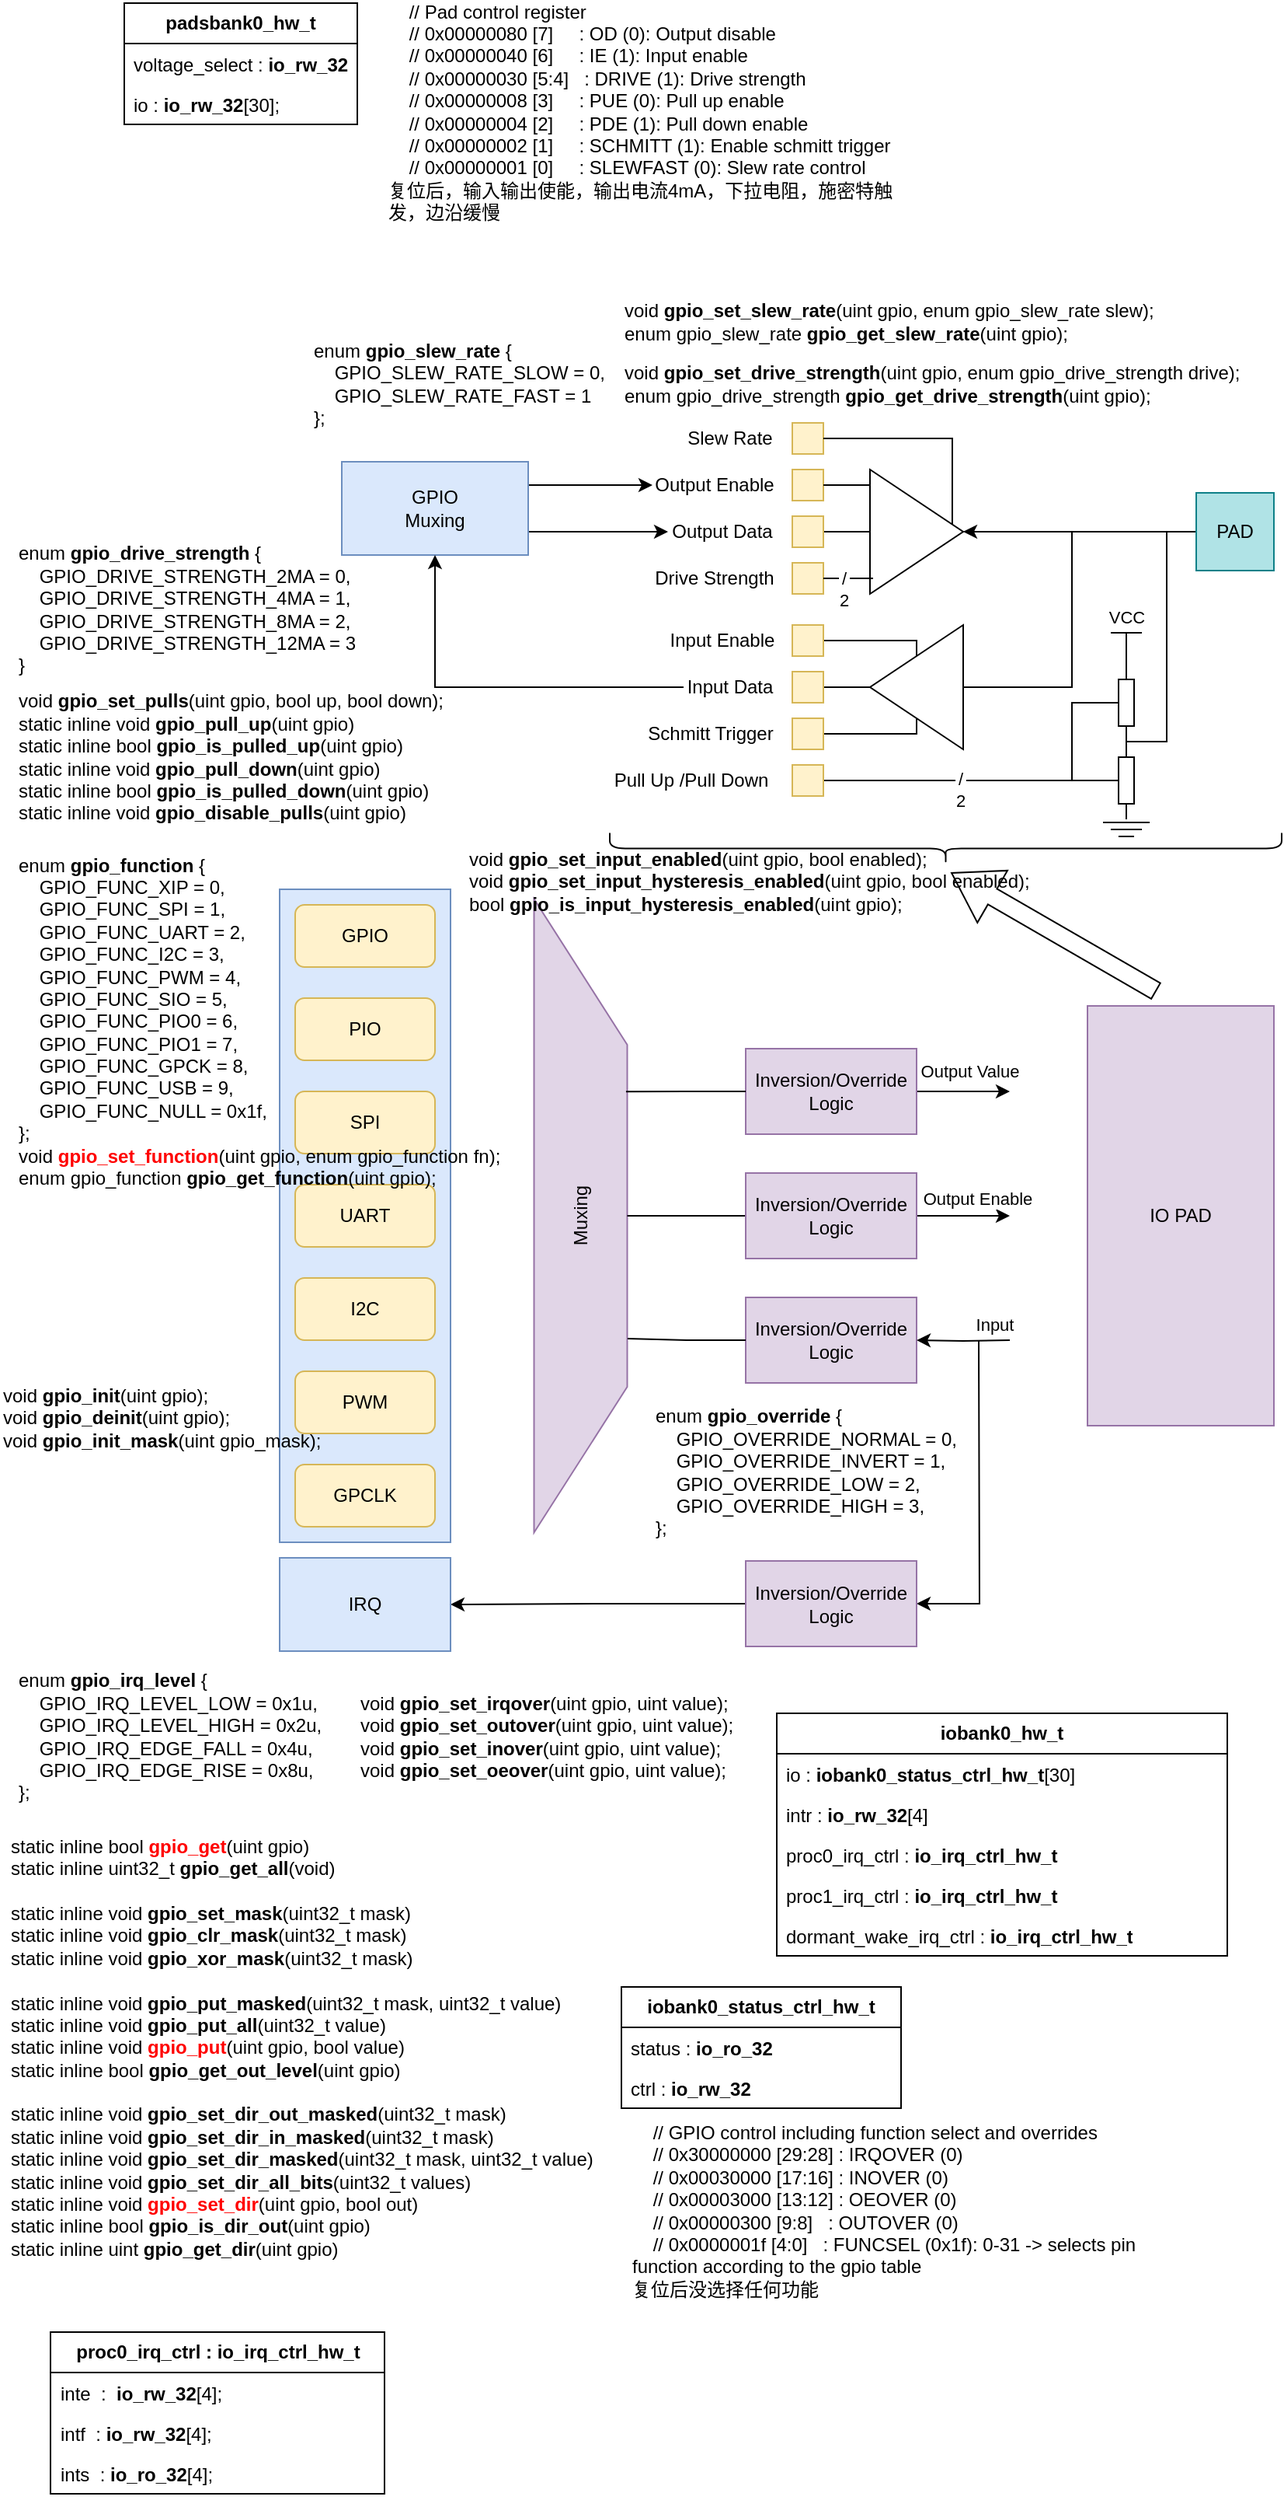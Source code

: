 <mxfile version="22.1.11" type="github">
  <diagram name="Page-1" id="UImN8F6RggUFPWrpkJpI">
    <mxGraphModel dx="1306" dy="1865" grid="1" gridSize="10" guides="1" tooltips="1" connect="1" arrows="1" fold="1" page="1" pageScale="1" pageWidth="850" pageHeight="1100" math="0" shadow="0">
      <root>
        <mxCell id="0" />
        <mxCell id="1" parent="0" />
        <mxCell id="ukT0D_zXUrws_9689R1D-16" value="" style="rounded=0;whiteSpace=wrap;html=1;shadow=0;fillColor=#dae8fc;strokeColor=#6c8ebf;" vertex="1" parent="1">
          <mxGeometry x="180" y="30" width="110" height="420" as="geometry" />
        </mxCell>
        <mxCell id="ukT0D_zXUrws_9689R1D-1" value="GPIO" style="rounded=1;whiteSpace=wrap;html=1;fillColor=#fff2cc;strokeColor=#d6b656;" vertex="1" parent="1">
          <mxGeometry x="190" y="40" width="90" height="40" as="geometry" />
        </mxCell>
        <mxCell id="ukT0D_zXUrws_9689R1D-2" value="PIO" style="rounded=1;whiteSpace=wrap;html=1;fillColor=#fff2cc;strokeColor=#d6b656;" vertex="1" parent="1">
          <mxGeometry x="190" y="100" width="90" height="40" as="geometry" />
        </mxCell>
        <mxCell id="ukT0D_zXUrws_9689R1D-3" value="GPCLK" style="rounded=1;whiteSpace=wrap;html=1;fillColor=#fff2cc;strokeColor=#d6b656;" vertex="1" parent="1">
          <mxGeometry x="190" y="400" width="90" height="40" as="geometry" />
        </mxCell>
        <mxCell id="ukT0D_zXUrws_9689R1D-4" value="PWM" style="rounded=1;whiteSpace=wrap;html=1;fillColor=#fff2cc;strokeColor=#d6b656;" vertex="1" parent="1">
          <mxGeometry x="190" y="340" width="90" height="40" as="geometry" />
        </mxCell>
        <mxCell id="ukT0D_zXUrws_9689R1D-5" value="SPI" style="rounded=1;whiteSpace=wrap;html=1;fillColor=#fff2cc;strokeColor=#d6b656;" vertex="1" parent="1">
          <mxGeometry x="190" y="160" width="90" height="40" as="geometry" />
        </mxCell>
        <mxCell id="ukT0D_zXUrws_9689R1D-6" value="UART" style="rounded=1;whiteSpace=wrap;html=1;fillColor=#fff2cc;strokeColor=#d6b656;" vertex="1" parent="1">
          <mxGeometry x="190" y="220" width="90" height="40" as="geometry" />
        </mxCell>
        <mxCell id="ukT0D_zXUrws_9689R1D-7" value="I2C" style="rounded=1;whiteSpace=wrap;html=1;fillColor=#fff2cc;strokeColor=#d6b656;" vertex="1" parent="1">
          <mxGeometry x="190" y="280" width="90" height="40" as="geometry" />
        </mxCell>
        <mxCell id="ukT0D_zXUrws_9689R1D-8" value="Muxing" style="verticalLabelPosition=middle;verticalAlign=middle;html=1;shape=trapezoid;perimeter=trapezoidPerimeter;whiteSpace=wrap;size=0.23;arcSize=10;flipV=1;labelPosition=center;align=center;rotation=270;flipH=0;fillColor=#e1d5e7;strokeColor=#9673a6;" vertex="1" parent="1">
          <mxGeometry x="170" y="210" width="407.5" height="60" as="geometry" />
        </mxCell>
        <mxCell id="ukT0D_zXUrws_9689R1D-21" style="edgeStyle=orthogonalEdgeStyle;rounded=0;orthogonalLoop=1;jettySize=auto;html=1;exitX=1;exitY=0.5;exitDx=0;exitDy=0;" edge="1" parent="1" source="ukT0D_zXUrws_9689R1D-10">
          <mxGeometry relative="1" as="geometry">
            <mxPoint x="650" y="240" as="targetPoint" />
          </mxGeometry>
        </mxCell>
        <mxCell id="ukT0D_zXUrws_9689R1D-23" value="Output Enable" style="edgeLabel;html=1;align=center;verticalAlign=middle;resizable=0;points=[];" vertex="1" connectable="0" parent="ukT0D_zXUrws_9689R1D-21">
          <mxGeometry x="0.308" y="3" relative="1" as="geometry">
            <mxPoint y="-9" as="offset" />
          </mxGeometry>
        </mxCell>
        <mxCell id="ukT0D_zXUrws_9689R1D-26" style="edgeStyle=orthogonalEdgeStyle;rounded=0;orthogonalLoop=1;jettySize=auto;html=1;exitX=0;exitY=0.5;exitDx=0;exitDy=0;endArrow=none;endFill=0;" edge="1" parent="1" source="ukT0D_zXUrws_9689R1D-10" target="ukT0D_zXUrws_9689R1D-8">
          <mxGeometry relative="1" as="geometry" />
        </mxCell>
        <mxCell id="ukT0D_zXUrws_9689R1D-10" value="Inversion/Override&lt;br&gt;Logic" style="rounded=0;whiteSpace=wrap;html=1;fillColor=#e1d5e7;strokeColor=#9673a6;" vertex="1" parent="1">
          <mxGeometry x="480" y="212.5" width="110" height="55" as="geometry" />
        </mxCell>
        <mxCell id="ukT0D_zXUrws_9689R1D-11" value="IO PAD" style="rounded=0;whiteSpace=wrap;html=1;fillColor=#e1d5e7;strokeColor=#9673a6;" vertex="1" parent="1">
          <mxGeometry x="700" y="105" width="120" height="270" as="geometry" />
        </mxCell>
        <mxCell id="ukT0D_zXUrws_9689R1D-13" value="Inversion/Override&lt;br&gt;Logic" style="rounded=0;whiteSpace=wrap;html=1;fillColor=#e1d5e7;strokeColor=#9673a6;" vertex="1" parent="1">
          <mxGeometry x="480" y="292.5" width="110" height="55" as="geometry" />
        </mxCell>
        <mxCell id="ukT0D_zXUrws_9689R1D-28" style="edgeStyle=orthogonalEdgeStyle;rounded=0;orthogonalLoop=1;jettySize=auto;html=1;exitX=1;exitY=0.5;exitDx=0;exitDy=0;endArrow=none;endFill=0;startArrow=classic;startFill=1;" edge="1" parent="1" source="ukT0D_zXUrws_9689R1D-14">
          <mxGeometry relative="1" as="geometry">
            <mxPoint x="630" y="320" as="targetPoint" />
          </mxGeometry>
        </mxCell>
        <mxCell id="ukT0D_zXUrws_9689R1D-30" style="edgeStyle=orthogonalEdgeStyle;rounded=0;orthogonalLoop=1;jettySize=auto;html=1;exitX=0;exitY=0.5;exitDx=0;exitDy=0;entryX=1;entryY=0.5;entryDx=0;entryDy=0;" edge="1" parent="1" source="ukT0D_zXUrws_9689R1D-14" target="ukT0D_zXUrws_9689R1D-15">
          <mxGeometry relative="1" as="geometry" />
        </mxCell>
        <mxCell id="ukT0D_zXUrws_9689R1D-14" value="Inversion/Override&lt;br&gt;Logic" style="rounded=0;whiteSpace=wrap;html=1;fillColor=#e1d5e7;strokeColor=#9673a6;" vertex="1" parent="1">
          <mxGeometry x="480" y="462" width="110" height="55" as="geometry" />
        </mxCell>
        <mxCell id="ukT0D_zXUrws_9689R1D-15" value="IRQ" style="rounded=0;whiteSpace=wrap;html=1;fillColor=#dae8fc;strokeColor=#6c8ebf;" vertex="1" parent="1">
          <mxGeometry x="180" y="460" width="110" height="60" as="geometry" />
        </mxCell>
        <mxCell id="ukT0D_zXUrws_9689R1D-20" style="edgeStyle=orthogonalEdgeStyle;rounded=0;orthogonalLoop=1;jettySize=auto;html=1;exitX=1;exitY=0.5;exitDx=0;exitDy=0;" edge="1" parent="1" source="ukT0D_zXUrws_9689R1D-19">
          <mxGeometry relative="1" as="geometry">
            <mxPoint x="650" y="160" as="targetPoint" />
          </mxGeometry>
        </mxCell>
        <mxCell id="ukT0D_zXUrws_9689R1D-24" value="Output Value" style="edgeLabel;html=1;align=center;verticalAlign=middle;resizable=0;points=[];" vertex="1" connectable="0" parent="ukT0D_zXUrws_9689R1D-20">
          <mxGeometry x="0.142" y="3" relative="1" as="geometry">
            <mxPoint y="-11" as="offset" />
          </mxGeometry>
        </mxCell>
        <mxCell id="ukT0D_zXUrws_9689R1D-19" value="Inversion/Override&lt;br&gt;Logic" style="rounded=0;whiteSpace=wrap;html=1;fillColor=#e1d5e7;strokeColor=#9673a6;" vertex="1" parent="1">
          <mxGeometry x="480" y="132.5" width="110" height="55" as="geometry" />
        </mxCell>
        <mxCell id="ukT0D_zXUrws_9689R1D-22" style="edgeStyle=orthogonalEdgeStyle;rounded=0;orthogonalLoop=1;jettySize=auto;html=1;entryX=1;entryY=0.5;entryDx=0;entryDy=0;" edge="1" parent="1" target="ukT0D_zXUrws_9689R1D-13">
          <mxGeometry relative="1" as="geometry">
            <mxPoint x="660" y="250" as="targetPoint" />
            <mxPoint x="650" y="320" as="sourcePoint" />
          </mxGeometry>
        </mxCell>
        <mxCell id="ukT0D_zXUrws_9689R1D-29" value="Input" style="edgeLabel;html=1;align=center;verticalAlign=middle;resizable=0;points=[];" vertex="1" connectable="0" parent="ukT0D_zXUrws_9689R1D-22">
          <mxGeometry x="-0.669" y="1" relative="1" as="geometry">
            <mxPoint y="-11" as="offset" />
          </mxGeometry>
        </mxCell>
        <mxCell id="ukT0D_zXUrws_9689R1D-25" style="edgeStyle=orthogonalEdgeStyle;rounded=0;orthogonalLoop=1;jettySize=auto;html=1;entryX=0.696;entryY=0.013;entryDx=0;entryDy=0;entryPerimeter=0;endArrow=none;endFill=0;" edge="1" parent="1" source="ukT0D_zXUrws_9689R1D-19" target="ukT0D_zXUrws_9689R1D-8">
          <mxGeometry relative="1" as="geometry" />
        </mxCell>
        <mxCell id="ukT0D_zXUrws_9689R1D-27" style="edgeStyle=orthogonalEdgeStyle;rounded=0;orthogonalLoop=1;jettySize=auto;html=1;exitX=0;exitY=0.5;exitDx=0;exitDy=0;entryX=0.306;entryY=-0.004;entryDx=0;entryDy=0;entryPerimeter=0;endArrow=none;endFill=0;" edge="1" parent="1" source="ukT0D_zXUrws_9689R1D-13" target="ukT0D_zXUrws_9689R1D-8">
          <mxGeometry relative="1" as="geometry" />
        </mxCell>
        <mxCell id="ukT0D_zXUrws_9689R1D-31" value="&lt;div&gt;enum &lt;b&gt;gpio_function&lt;/b&gt; {&lt;/div&gt;&lt;div&gt;&amp;nbsp; &amp;nbsp; GPIO_FUNC_XIP = 0,&lt;/div&gt;&lt;div&gt;&amp;nbsp; &amp;nbsp; GPIO_FUNC_SPI = 1,&lt;/div&gt;&lt;div&gt;&amp;nbsp; &amp;nbsp; GPIO_FUNC_UART = 2,&lt;/div&gt;&lt;div&gt;&amp;nbsp; &amp;nbsp; GPIO_FUNC_I2C = 3,&lt;/div&gt;&lt;div&gt;&amp;nbsp; &amp;nbsp; GPIO_FUNC_PWM = 4,&lt;/div&gt;&lt;div&gt;&amp;nbsp; &amp;nbsp; GPIO_FUNC_SIO = 5,&lt;/div&gt;&lt;div&gt;&amp;nbsp; &amp;nbsp; GPIO_FUNC_PIO0 = 6,&lt;/div&gt;&lt;div&gt;&amp;nbsp; &amp;nbsp; GPIO_FUNC_PIO1 = 7,&lt;/div&gt;&lt;div&gt;&amp;nbsp; &amp;nbsp; GPIO_FUNC_GPCK = 8,&lt;/div&gt;&lt;div&gt;&amp;nbsp; &amp;nbsp; GPIO_FUNC_USB = 9,&lt;/div&gt;&lt;div&gt;&amp;nbsp; &amp;nbsp; GPIO_FUNC_NULL = 0x1f,&lt;/div&gt;&lt;div&gt;};&lt;/div&gt;&lt;div&gt;void &lt;b&gt;&lt;font color=&quot;#ff0000&quot;&gt;gpio_set_function&lt;/font&gt;&lt;/b&gt;(uint gpio, enum gpio_function fn);&lt;br&gt;&lt;/div&gt;&lt;div&gt;enum gpio_function &lt;b&gt;gpio_get_function&lt;/b&gt;(uint gpio);&lt;br&gt;&lt;/div&gt;" style="text;html=1;strokeColor=none;fillColor=none;align=left;verticalAlign=middle;whiteSpace=wrap;rounded=0;" vertex="1" parent="1">
          <mxGeometry x="10" y="5" width="330" height="220" as="geometry" />
        </mxCell>
        <mxCell id="ukT0D_zXUrws_9689R1D-32" value="&lt;div&gt;enum &lt;b&gt;gpio_irq_level&lt;/b&gt; {&lt;/div&gt;&lt;div&gt;&amp;nbsp; &amp;nbsp; GPIO_IRQ_LEVEL_LOW = 0x1u,&lt;/div&gt;&lt;div&gt;&amp;nbsp; &amp;nbsp; GPIO_IRQ_LEVEL_HIGH = 0x2u,&lt;/div&gt;&lt;div&gt;&amp;nbsp; &amp;nbsp; GPIO_IRQ_EDGE_FALL = 0x4u,&lt;/div&gt;&lt;div&gt;&amp;nbsp; &amp;nbsp; GPIO_IRQ_EDGE_RISE = 0x8u,&lt;/div&gt;&lt;div&gt;};&lt;/div&gt;" style="text;html=1;strokeColor=none;fillColor=none;align=left;verticalAlign=middle;whiteSpace=wrap;rounded=0;" vertex="1" parent="1">
          <mxGeometry x="10" y="560" width="200" height="30" as="geometry" />
        </mxCell>
        <mxCell id="ukT0D_zXUrws_9689R1D-33" value="&lt;div&gt;enum &lt;b&gt;gpio_override&lt;/b&gt; {&lt;/div&gt;&lt;div&gt;&amp;nbsp; &amp;nbsp; GPIO_OVERRIDE_NORMAL = 0,&lt;/div&gt;&lt;div&gt;&amp;nbsp; &amp;nbsp; GPIO_OVERRIDE_INVERT = 1,&amp;nbsp;&lt;/div&gt;&lt;div&gt;&amp;nbsp; &amp;nbsp; GPIO_OVERRIDE_LOW = 2,&lt;/div&gt;&lt;div&gt;&amp;nbsp; &amp;nbsp; GPIO_OVERRIDE_HIGH = 3,&lt;/div&gt;&lt;div style=&quot;&quot;&gt;};&lt;/div&gt;" style="text;html=1;strokeColor=none;fillColor=none;align=left;verticalAlign=middle;whiteSpace=wrap;rounded=0;" vertex="1" parent="1">
          <mxGeometry x="420" y="370" width="210" height="70" as="geometry" />
        </mxCell>
        <mxCell id="ukT0D_zXUrws_9689R1D-87" style="edgeStyle=orthogonalEdgeStyle;rounded=0;orthogonalLoop=1;jettySize=auto;html=1;exitX=1;exitY=0.25;exitDx=0;exitDy=0;entryX=0;entryY=0.5;entryDx=0;entryDy=0;" edge="1" parent="1" source="ukT0D_zXUrws_9689R1D-34" target="ukT0D_zXUrws_9689R1D-49">
          <mxGeometry relative="1" as="geometry" />
        </mxCell>
        <mxCell id="ukT0D_zXUrws_9689R1D-88" style="edgeStyle=orthogonalEdgeStyle;rounded=0;orthogonalLoop=1;jettySize=auto;html=1;exitX=1;exitY=0.75;exitDx=0;exitDy=0;entryX=0;entryY=0.5;entryDx=0;entryDy=0;" edge="1" parent="1" source="ukT0D_zXUrws_9689R1D-34" target="ukT0D_zXUrws_9689R1D-50">
          <mxGeometry relative="1" as="geometry">
            <mxPoint x="420" y="-200" as="targetPoint" />
          </mxGeometry>
        </mxCell>
        <mxCell id="ukT0D_zXUrws_9689R1D-34" value="GPIO&lt;br&gt;Muxing" style="rounded=0;whiteSpace=wrap;html=1;fillColor=#dae8fc;strokeColor=#6c8ebf;" vertex="1" parent="1">
          <mxGeometry x="220" y="-245" width="120" height="60" as="geometry" />
        </mxCell>
        <mxCell id="ukT0D_zXUrws_9689R1D-35" value="" style="triangle;whiteSpace=wrap;html=1;" vertex="1" parent="1">
          <mxGeometry x="560" y="-240" width="60" height="80" as="geometry" />
        </mxCell>
        <mxCell id="ukT0D_zXUrws_9689R1D-36" value="" style="rounded=0;whiteSpace=wrap;html=1;fillColor=#fff2cc;strokeColor=#d6b656;" vertex="1" parent="1">
          <mxGeometry x="510" y="-270" width="20" height="20" as="geometry" />
        </mxCell>
        <mxCell id="ukT0D_zXUrws_9689R1D-37" value="" style="rounded=0;whiteSpace=wrap;html=1;fillColor=#fff2cc;strokeColor=#d6b656;" vertex="1" parent="1">
          <mxGeometry x="510" y="-240" width="20" height="20" as="geometry" />
        </mxCell>
        <mxCell id="ukT0D_zXUrws_9689R1D-45" style="edgeStyle=orthogonalEdgeStyle;rounded=0;orthogonalLoop=1;jettySize=auto;html=1;exitX=1;exitY=0.5;exitDx=0;exitDy=0;entryX=0;entryY=0.5;entryDx=0;entryDy=0;endArrow=none;endFill=0;" edge="1" parent="1" source="ukT0D_zXUrws_9689R1D-39" target="ukT0D_zXUrws_9689R1D-35">
          <mxGeometry relative="1" as="geometry" />
        </mxCell>
        <mxCell id="ukT0D_zXUrws_9689R1D-39" value="" style="rounded=0;whiteSpace=wrap;html=1;fillColor=#fff2cc;strokeColor=#d6b656;" vertex="1" parent="1">
          <mxGeometry x="510" y="-210" width="20" height="20" as="geometry" />
        </mxCell>
        <mxCell id="ukT0D_zXUrws_9689R1D-40" value="" style="rounded=0;whiteSpace=wrap;html=1;fillColor=#fff2cc;strokeColor=#d6b656;" vertex="1" parent="1">
          <mxGeometry x="510" y="-180" width="20" height="20" as="geometry" />
        </mxCell>
        <mxCell id="ukT0D_zXUrws_9689R1D-42" style="edgeStyle=orthogonalEdgeStyle;rounded=0;orthogonalLoop=1;jettySize=auto;html=1;exitX=1;exitY=0.5;exitDx=0;exitDy=0;entryX=0.883;entryY=0.444;entryDx=0;entryDy=0;entryPerimeter=0;endArrow=none;endFill=0;" edge="1" parent="1" source="ukT0D_zXUrws_9689R1D-36" target="ukT0D_zXUrws_9689R1D-35">
          <mxGeometry relative="1" as="geometry" />
        </mxCell>
        <mxCell id="ukT0D_zXUrws_9689R1D-44" style="edgeStyle=orthogonalEdgeStyle;rounded=0;orthogonalLoop=1;jettySize=auto;html=1;exitX=1;exitY=0.5;exitDx=0;exitDy=0;entryX=0;entryY=0.131;entryDx=0;entryDy=0;entryPerimeter=0;endArrow=none;endFill=0;" edge="1" parent="1" source="ukT0D_zXUrws_9689R1D-37" target="ukT0D_zXUrws_9689R1D-35">
          <mxGeometry relative="1" as="geometry" />
        </mxCell>
        <mxCell id="ukT0D_zXUrws_9689R1D-46" style="edgeStyle=orthogonalEdgeStyle;rounded=0;orthogonalLoop=1;jettySize=auto;html=1;exitX=1;exitY=0.5;exitDx=0;exitDy=0;entryX=0.033;entryY=0.869;entryDx=0;entryDy=0;entryPerimeter=0;endArrow=none;endFill=0;" edge="1" parent="1" source="ukT0D_zXUrws_9689R1D-40" target="ukT0D_zXUrws_9689R1D-35">
          <mxGeometry relative="1" as="geometry" />
        </mxCell>
        <mxCell id="ukT0D_zXUrws_9689R1D-47" value="/&lt;br&gt;2" style="edgeLabel;html=1;align=center;verticalAlign=middle;resizable=0;points=[];" vertex="1" connectable="0" parent="ukT0D_zXUrws_9689R1D-46">
          <mxGeometry x="-0.2" relative="1" as="geometry">
            <mxPoint y="7" as="offset" />
          </mxGeometry>
        </mxCell>
        <mxCell id="ukT0D_zXUrws_9689R1D-48" value="Slew Rate" style="text;html=1;strokeColor=none;fillColor=none;align=center;verticalAlign=middle;whiteSpace=wrap;rounded=0;" vertex="1" parent="1">
          <mxGeometry x="440" y="-270" width="60" height="20" as="geometry" />
        </mxCell>
        <mxCell id="ukT0D_zXUrws_9689R1D-49" value="Output Enable" style="text;html=1;strokeColor=none;fillColor=none;align=center;verticalAlign=middle;whiteSpace=wrap;rounded=0;" vertex="1" parent="1">
          <mxGeometry x="420" y="-240" width="80" height="20" as="geometry" />
        </mxCell>
        <mxCell id="ukT0D_zXUrws_9689R1D-50" value="Output Data" style="text;html=1;strokeColor=none;fillColor=none;align=center;verticalAlign=middle;whiteSpace=wrap;rounded=0;" vertex="1" parent="1">
          <mxGeometry x="430" y="-210" width="70" height="20" as="geometry" />
        </mxCell>
        <mxCell id="ukT0D_zXUrws_9689R1D-51" value="Drive Strength" style="text;html=1;strokeColor=none;fillColor=none;align=center;verticalAlign=middle;whiteSpace=wrap;rounded=0;" vertex="1" parent="1">
          <mxGeometry x="420" y="-180" width="80" height="20" as="geometry" />
        </mxCell>
        <mxCell id="ukT0D_zXUrws_9689R1D-65" style="edgeStyle=orthogonalEdgeStyle;rounded=0;orthogonalLoop=1;jettySize=auto;html=1;exitX=0.5;exitY=1;exitDx=0;exitDy=0;entryX=1;entryY=0.5;entryDx=0;entryDy=0;endArrow=none;endFill=0;" edge="1" parent="1" source="ukT0D_zXUrws_9689R1D-52" target="ukT0D_zXUrws_9689R1D-58">
          <mxGeometry relative="1" as="geometry">
            <Array as="points">
              <mxPoint x="590" y="-130" />
            </Array>
          </mxGeometry>
        </mxCell>
        <mxCell id="ukT0D_zXUrws_9689R1D-66" style="edgeStyle=orthogonalEdgeStyle;rounded=0;orthogonalLoop=1;jettySize=auto;html=1;exitX=0.5;exitY=0;exitDx=0;exitDy=0;entryX=1;entryY=0.5;entryDx=0;entryDy=0;endArrow=none;endFill=0;" edge="1" parent="1" source="ukT0D_zXUrws_9689R1D-52" target="ukT0D_zXUrws_9689R1D-56">
          <mxGeometry relative="1" as="geometry">
            <Array as="points">
              <mxPoint x="590" y="-70" />
            </Array>
          </mxGeometry>
        </mxCell>
        <mxCell id="ukT0D_zXUrws_9689R1D-67" style="edgeStyle=orthogonalEdgeStyle;rounded=0;orthogonalLoop=1;jettySize=auto;html=1;exitX=1;exitY=0.5;exitDx=0;exitDy=0;entryX=1;entryY=0.5;entryDx=0;entryDy=0;endArrow=none;endFill=0;" edge="1" parent="1" source="ukT0D_zXUrws_9689R1D-52" target="ukT0D_zXUrws_9689R1D-57">
          <mxGeometry relative="1" as="geometry" />
        </mxCell>
        <mxCell id="ukT0D_zXUrws_9689R1D-52" value="" style="triangle;whiteSpace=wrap;html=1;rotation=-180;" vertex="1" parent="1">
          <mxGeometry x="560" y="-140" width="60" height="80" as="geometry" />
        </mxCell>
        <mxCell id="ukT0D_zXUrws_9689R1D-54" style="edgeStyle=orthogonalEdgeStyle;rounded=0;orthogonalLoop=1;jettySize=auto;html=1;exitX=0;exitY=0.5;exitDx=0;exitDy=0;entryX=1;entryY=0.5;entryDx=0;entryDy=0;" edge="1" parent="1" source="ukT0D_zXUrws_9689R1D-53" target="ukT0D_zXUrws_9689R1D-35">
          <mxGeometry relative="1" as="geometry" />
        </mxCell>
        <mxCell id="ukT0D_zXUrws_9689R1D-55" style="edgeStyle=orthogonalEdgeStyle;rounded=0;orthogonalLoop=1;jettySize=auto;html=1;exitX=0;exitY=0.5;exitDx=0;exitDy=0;entryX=0;entryY=0.5;entryDx=0;entryDy=0;endArrow=none;endFill=0;" edge="1" parent="1" source="ukT0D_zXUrws_9689R1D-53" target="ukT0D_zXUrws_9689R1D-52">
          <mxGeometry relative="1" as="geometry">
            <Array as="points">
              <mxPoint x="690" y="-200" />
              <mxPoint x="690" y="-100" />
            </Array>
          </mxGeometry>
        </mxCell>
        <mxCell id="ukT0D_zXUrws_9689R1D-53" value="PAD" style="rounded=0;whiteSpace=wrap;html=1;fillColor=#b0e3e6;strokeColor=#0e8088;" vertex="1" parent="1">
          <mxGeometry x="770" y="-225" width="50" height="50" as="geometry" />
        </mxCell>
        <mxCell id="ukT0D_zXUrws_9689R1D-56" value="" style="rounded=0;whiteSpace=wrap;html=1;fillColor=#fff2cc;strokeColor=#d6b656;" vertex="1" parent="1">
          <mxGeometry x="510" y="-80" width="20" height="20" as="geometry" />
        </mxCell>
        <mxCell id="ukT0D_zXUrws_9689R1D-57" value="" style="rounded=0;whiteSpace=wrap;html=1;fillColor=#fff2cc;strokeColor=#d6b656;" vertex="1" parent="1">
          <mxGeometry x="510" y="-110" width="20" height="20" as="geometry" />
        </mxCell>
        <mxCell id="ukT0D_zXUrws_9689R1D-58" value="" style="rounded=0;whiteSpace=wrap;html=1;fillColor=#fff2cc;strokeColor=#d6b656;" vertex="1" parent="1">
          <mxGeometry x="510" y="-140" width="20" height="20" as="geometry" />
        </mxCell>
        <mxCell id="ukT0D_zXUrws_9689R1D-59" value="Schmitt Trigger" style="text;html=1;strokeColor=none;fillColor=none;align=center;verticalAlign=middle;whiteSpace=wrap;rounded=0;" vertex="1" parent="1">
          <mxGeometry x="415" y="-80" width="85" height="20" as="geometry" />
        </mxCell>
        <mxCell id="ukT0D_zXUrws_9689R1D-86" style="edgeStyle=orthogonalEdgeStyle;rounded=0;orthogonalLoop=1;jettySize=auto;html=1;" edge="1" parent="1" source="ukT0D_zXUrws_9689R1D-60" target="ukT0D_zXUrws_9689R1D-34">
          <mxGeometry relative="1" as="geometry" />
        </mxCell>
        <mxCell id="ukT0D_zXUrws_9689R1D-60" value="Input Data" style="text;html=1;strokeColor=none;fillColor=none;align=center;verticalAlign=middle;whiteSpace=wrap;rounded=0;" vertex="1" parent="1">
          <mxGeometry x="440" y="-110" width="60" height="20" as="geometry" />
        </mxCell>
        <mxCell id="ukT0D_zXUrws_9689R1D-61" value="Input Enable" style="text;html=1;strokeColor=none;fillColor=none;align=center;verticalAlign=middle;whiteSpace=wrap;rounded=0;" vertex="1" parent="1">
          <mxGeometry x="430" y="-140" width="70" height="20" as="geometry" />
        </mxCell>
        <mxCell id="ukT0D_zXUrws_9689R1D-83" style="edgeStyle=orthogonalEdgeStyle;rounded=0;orthogonalLoop=1;jettySize=auto;html=1;exitX=1;exitY=0.5;exitDx=0;exitDy=0;entryX=0;entryY=0.5;entryDx=0;entryDy=0;endArrow=none;endFill=0;" edge="1" parent="1" source="ukT0D_zXUrws_9689R1D-68" target="ukT0D_zXUrws_9689R1D-70">
          <mxGeometry relative="1" as="geometry" />
        </mxCell>
        <mxCell id="ukT0D_zXUrws_9689R1D-84" style="edgeStyle=orthogonalEdgeStyle;rounded=0;orthogonalLoop=1;jettySize=auto;html=1;exitX=1;exitY=0.5;exitDx=0;exitDy=0;entryX=0;entryY=0.5;entryDx=0;entryDy=0;endArrow=none;endFill=0;" edge="1" parent="1" source="ukT0D_zXUrws_9689R1D-68" target="ukT0D_zXUrws_9689R1D-76">
          <mxGeometry relative="1" as="geometry">
            <Array as="points">
              <mxPoint x="690" y="-40" />
              <mxPoint x="690" y="-90" />
            </Array>
          </mxGeometry>
        </mxCell>
        <mxCell id="ukT0D_zXUrws_9689R1D-85" value="/&lt;br&gt;2" style="edgeLabel;html=1;align=center;verticalAlign=middle;resizable=0;points=[];" vertex="1" connectable="0" parent="ukT0D_zXUrws_9689R1D-84">
          <mxGeometry x="-0.267" relative="1" as="geometry">
            <mxPoint y="6" as="offset" />
          </mxGeometry>
        </mxCell>
        <mxCell id="ukT0D_zXUrws_9689R1D-68" value="" style="rounded=0;whiteSpace=wrap;html=1;fillColor=#fff2cc;strokeColor=#d6b656;" vertex="1" parent="1">
          <mxGeometry x="510" y="-50" width="20" height="20" as="geometry" />
        </mxCell>
        <mxCell id="ukT0D_zXUrws_9689R1D-69" value="Pull Up /Pull Down" style="text;html=1;strokeColor=none;fillColor=none;align=center;verticalAlign=middle;whiteSpace=wrap;rounded=0;" vertex="1" parent="1">
          <mxGeometry x="390" y="-50" width="110" height="20" as="geometry" />
        </mxCell>
        <mxCell id="ukT0D_zXUrws_9689R1D-77" style="edgeStyle=orthogonalEdgeStyle;rounded=0;orthogonalLoop=1;jettySize=auto;html=1;exitX=0.5;exitY=0;exitDx=0;exitDy=0;entryX=0.5;entryY=1;entryDx=0;entryDy=0;endArrow=none;endFill=0;" edge="1" parent="1" source="ukT0D_zXUrws_9689R1D-70" target="ukT0D_zXUrws_9689R1D-76">
          <mxGeometry relative="1" as="geometry" />
        </mxCell>
        <mxCell id="ukT0D_zXUrws_9689R1D-78" style="edgeStyle=orthogonalEdgeStyle;rounded=0;orthogonalLoop=1;jettySize=auto;html=1;exitX=0.5;exitY=1;exitDx=0;exitDy=0;endArrow=none;endFill=0;" edge="1" parent="1" source="ukT0D_zXUrws_9689R1D-70">
          <mxGeometry relative="1" as="geometry">
            <mxPoint x="725" y="-15" as="targetPoint" />
          </mxGeometry>
        </mxCell>
        <mxCell id="ukT0D_zXUrws_9689R1D-70" value="" style="rounded=0;whiteSpace=wrap;html=1;" vertex="1" parent="1">
          <mxGeometry x="720" y="-55" width="10" height="30" as="geometry" />
        </mxCell>
        <mxCell id="ukT0D_zXUrws_9689R1D-74" value="" style="group;flipV=1;" vertex="1" connectable="0" parent="1">
          <mxGeometry x="710" y="-13" width="30" height="9" as="geometry" />
        </mxCell>
        <mxCell id="ukT0D_zXUrws_9689R1D-71" value="" style="endArrow=none;html=1;rounded=0;" edge="1" parent="ukT0D_zXUrws_9689R1D-74">
          <mxGeometry width="50" height="50" relative="1" as="geometry">
            <mxPoint x="20" y="9" as="sourcePoint" />
            <mxPoint x="10" y="9" as="targetPoint" />
          </mxGeometry>
        </mxCell>
        <mxCell id="ukT0D_zXUrws_9689R1D-72" value="" style="endArrow=none;html=1;rounded=0;" edge="1" parent="ukT0D_zXUrws_9689R1D-74">
          <mxGeometry width="50" height="50" relative="1" as="geometry">
            <mxPoint x="25" y="4.5" as="sourcePoint" />
            <mxPoint x="5" y="4.5" as="targetPoint" />
          </mxGeometry>
        </mxCell>
        <mxCell id="ukT0D_zXUrws_9689R1D-73" value="" style="endArrow=none;html=1;rounded=0;" edge="1" parent="ukT0D_zXUrws_9689R1D-74">
          <mxGeometry width="50" height="50" relative="1" as="geometry">
            <mxPoint x="30" as="sourcePoint" />
            <mxPoint as="targetPoint" />
          </mxGeometry>
        </mxCell>
        <mxCell id="ukT0D_zXUrws_9689R1D-79" style="edgeStyle=orthogonalEdgeStyle;rounded=0;orthogonalLoop=1;jettySize=auto;html=1;exitX=0.5;exitY=1;exitDx=0;exitDy=0;endArrow=none;endFill=0;" edge="1" parent="1">
          <mxGeometry relative="1" as="geometry">
            <mxPoint x="750" y="-200" as="targetPoint" />
            <mxPoint x="725" y="-80" as="sourcePoint" />
            <Array as="points">
              <mxPoint x="725" y="-65" />
              <mxPoint x="751" y="-65" />
            </Array>
          </mxGeometry>
        </mxCell>
        <mxCell id="ukT0D_zXUrws_9689R1D-82" style="edgeStyle=orthogonalEdgeStyle;rounded=0;orthogonalLoop=1;jettySize=auto;html=1;exitX=0.5;exitY=0;exitDx=0;exitDy=0;endArrow=none;endFill=0;" edge="1" parent="1" source="ukT0D_zXUrws_9689R1D-76">
          <mxGeometry relative="1" as="geometry">
            <mxPoint x="725" y="-135" as="targetPoint" />
          </mxGeometry>
        </mxCell>
        <mxCell id="ukT0D_zXUrws_9689R1D-76" value="" style="rounded=0;whiteSpace=wrap;html=1;" vertex="1" parent="1">
          <mxGeometry x="720" y="-105" width="10" height="30" as="geometry" />
        </mxCell>
        <mxCell id="ukT0D_zXUrws_9689R1D-80" value="" style="endArrow=none;html=1;rounded=0;" edge="1" parent="1">
          <mxGeometry width="50" height="50" relative="1" as="geometry">
            <mxPoint x="715" y="-135" as="sourcePoint" />
            <mxPoint x="735" y="-135" as="targetPoint" />
          </mxGeometry>
        </mxCell>
        <mxCell id="ukT0D_zXUrws_9689R1D-81" value="VCC&lt;br&gt;" style="edgeLabel;html=1;align=center;verticalAlign=middle;resizable=0;points=[];" vertex="1" connectable="0" parent="ukT0D_zXUrws_9689R1D-80">
          <mxGeometry x="0.2" y="1" relative="1" as="geometry">
            <mxPoint x="-2" y="-9" as="offset" />
          </mxGeometry>
        </mxCell>
        <mxCell id="ukT0D_zXUrws_9689R1D-89" value="" style="shape=curlyBracket;whiteSpace=wrap;html=1;rounded=1;labelPosition=left;verticalLabelPosition=middle;align=right;verticalAlign=middle;rotation=-90;" vertex="1" parent="1">
          <mxGeometry x="598.75" y="-212.5" width="20" height="432.5" as="geometry" />
        </mxCell>
        <mxCell id="ukT0D_zXUrws_9689R1D-90" value="" style="shape=singleArrow;direction=north;whiteSpace=wrap;html=1;rotation=-60;" vertex="1" parent="1">
          <mxGeometry x="658.92" y="-18.43" width="38.66" height="151.76" as="geometry" />
        </mxCell>
        <mxCell id="ukT0D_zXUrws_9689R1D-91" value="&lt;div&gt;enum &lt;b&gt;gpio_drive_strength&lt;/b&gt; {&lt;/div&gt;&lt;div&gt;&amp;nbsp; &amp;nbsp; GPIO_DRIVE_STRENGTH_2MA = 0,&lt;/div&gt;&lt;div&gt;&amp;nbsp; &amp;nbsp; GPIO_DRIVE_STRENGTH_4MA = 1,&amp;nbsp;&lt;/div&gt;&lt;div&gt;&amp;nbsp; &amp;nbsp; GPIO_DRIVE_STRENGTH_8MA = 2,&lt;/div&gt;&lt;div&gt;&amp;nbsp; &amp;nbsp; GPIO_DRIVE_STRENGTH_12MA = 3&amp;nbsp;&lt;/div&gt;&lt;div&gt;}&lt;/div&gt;" style="text;html=1;strokeColor=none;fillColor=none;align=left;verticalAlign=middle;whiteSpace=wrap;rounded=0;" vertex="1" parent="1">
          <mxGeometry x="10" y="-195" width="230" height="90" as="geometry" />
        </mxCell>
        <mxCell id="ukT0D_zXUrws_9689R1D-92" value="&lt;div&gt;enum &lt;b&gt;gpio_slew_rate&lt;/b&gt; {&lt;/div&gt;&lt;div&gt;&amp;nbsp; &amp;nbsp; GPIO_SLEW_RATE_SLOW = 0,&lt;/div&gt;&lt;div&gt;&amp;nbsp; &amp;nbsp; GPIO_SLEW_RATE_FAST = 1&lt;/div&gt;&lt;div&gt;};&lt;/div&gt;" style="text;html=1;strokeColor=none;fillColor=none;align=left;verticalAlign=middle;whiteSpace=wrap;rounded=0;" vertex="1" parent="1">
          <mxGeometry x="200" y="-310" width="200" height="30" as="geometry" />
        </mxCell>
        <mxCell id="ukT0D_zXUrws_9689R1D-93" value="void &lt;b&gt;gpio_set_pulls&lt;/b&gt;(uint gpio, bool up, bool down);&lt;br&gt;static inline void &lt;b&gt;gpio_pull_up&lt;/b&gt;(uint gpio)&lt;br&gt;static inline bool &lt;b&gt;gpio_is_pulled_up&lt;/b&gt;(uint gpio)&lt;br&gt;static inline void &lt;b&gt;gpio_pull_down&lt;/b&gt;(uint gpio)&lt;br&gt;static inline bool &lt;b&gt;gpio_is_pulled_down&lt;/b&gt;(uint gpio)&lt;br&gt;static inline void &lt;b&gt;gpio_disable_pulls&lt;/b&gt;(uint gpio)" style="text;html=1;strokeColor=none;fillColor=none;align=left;verticalAlign=middle;whiteSpace=wrap;rounded=0;" vertex="1" parent="1">
          <mxGeometry x="10" y="-90" width="280" height="70" as="geometry" />
        </mxCell>
        <mxCell id="ukT0D_zXUrws_9689R1D-94" value="&lt;div&gt;void &lt;b&gt;gpio_set_irqover&lt;/b&gt;(uint gpio, uint value);&lt;/div&gt;&lt;div&gt;void &lt;b&gt;gpio_set_outover&lt;/b&gt;(uint gpio, uint value);&lt;/div&gt;&lt;div&gt;void &lt;b&gt;gpio_set_inover&lt;/b&gt;(uint gpio, uint value);&lt;/div&gt;&lt;div&gt;void &lt;b&gt;gpio_set_oeover&lt;/b&gt;(uint gpio, uint value);&lt;/div&gt;" style="text;html=1;strokeColor=none;fillColor=none;align=left;verticalAlign=middle;whiteSpace=wrap;rounded=0;" vertex="1" parent="1">
          <mxGeometry x="230" y="540" width="250" height="70" as="geometry" />
        </mxCell>
        <mxCell id="ukT0D_zXUrws_9689R1D-95" value="&lt;div&gt;void &lt;b&gt;gpio_set_input_enabled&lt;/b&gt;(uint gpio, bool enabled);&lt;/div&gt;&lt;div&gt;void &lt;b&gt;gpio_set_input_hysteresis_enabled&lt;/b&gt;(uint gpio, bool enabled);&lt;/div&gt;&lt;div style=&quot;&quot;&gt;bool &lt;b&gt;gpio_is_input_hysteresis_enabled&lt;/b&gt;(uint gpio);&lt;/div&gt;" style="text;html=1;strokeColor=none;fillColor=none;align=left;verticalAlign=middle;whiteSpace=wrap;rounded=0;" vertex="1" parent="1">
          <mxGeometry x="300" y="10" width="380" height="30" as="geometry" />
        </mxCell>
        <mxCell id="ukT0D_zXUrws_9689R1D-96" value="&lt;div&gt;void &lt;b&gt;gpio_set_slew_rate&lt;/b&gt;(uint gpio, enum gpio_slew_rate slew);&lt;/div&gt;&lt;div&gt;enum gpio_slew_rate &lt;b&gt;gpio_get_slew_rate&lt;/b&gt;(uint gpio);&lt;/div&gt;" style="text;html=1;strokeColor=none;fillColor=none;align=left;verticalAlign=middle;whiteSpace=wrap;rounded=0;" vertex="1" parent="1">
          <mxGeometry x="400" y="-350" width="380" height="30" as="geometry" />
        </mxCell>
        <mxCell id="ukT0D_zXUrws_9689R1D-97" value="&lt;div&gt;void &lt;b&gt;gpio_set_drive_strength&lt;/b&gt;(uint gpio, enum gpio_drive_strength drive);&lt;/div&gt;&lt;div&gt;enum gpio_drive_strength &lt;b&gt;gpio_get_drive_strength&lt;/b&gt;(uint gpio);&lt;/div&gt;" style="text;html=1;strokeColor=none;fillColor=none;align=left;verticalAlign=middle;whiteSpace=wrap;rounded=0;" vertex="1" parent="1">
          <mxGeometry x="400" y="-310" width="400" height="30" as="geometry" />
        </mxCell>
        <mxCell id="ukT0D_zXUrws_9689R1D-98" value="&lt;div&gt;void &lt;b&gt;gpio_init&lt;/b&gt;(uint gpio);&lt;/div&gt;&lt;div&gt;void &lt;b&gt;gpio_deinit&lt;/b&gt;(uint gpio);&lt;/div&gt;&lt;div&gt;void &lt;b&gt;gpio_init_mask&lt;/b&gt;(uint gpio_mask);&lt;/div&gt;" style="text;html=1;strokeColor=none;fillColor=none;align=left;verticalAlign=middle;whiteSpace=wrap;rounded=0;" vertex="1" parent="1">
          <mxGeometry y="340" width="210" height="60" as="geometry" />
        </mxCell>
        <mxCell id="ukT0D_zXUrws_9689R1D-99" value="&lt;div&gt;static inline bool &lt;b&gt;&lt;font color=&quot;#ff0000&quot;&gt;gpio_get&lt;/font&gt;&lt;/b&gt;(uint gpio)&amp;nbsp;&lt;/div&gt;&lt;div&gt;static inline uint32_t &lt;b&gt;gpio_get_all&lt;/b&gt;(void)&amp;nbsp;&lt;/div&gt;&lt;div&gt;&lt;br&gt;&lt;/div&gt;&lt;div&gt;static inline void &lt;b&gt;gpio_set_mask&lt;/b&gt;(uint32_t mask)&amp;nbsp;&lt;/div&gt;&lt;div&gt;static inline void &lt;b&gt;gpio_clr_mask&lt;/b&gt;(uint32_t mask)&amp;nbsp;&lt;/div&gt;&lt;div&gt;static inline void &lt;b&gt;gpio_xor_mask&lt;/b&gt;(uint32_t mask)&amp;nbsp;&lt;/div&gt;&lt;div&gt;&lt;br&gt;&lt;/div&gt;&lt;div&gt;static inline void &lt;b&gt;gpio_put_masked&lt;/b&gt;(uint32_t mask, uint32_t value)&amp;nbsp;&lt;/div&gt;&lt;div&gt;static inline void &lt;b&gt;gpio_put_all&lt;/b&gt;(uint32_t value)&lt;/div&gt;&lt;div&gt;static inline void &lt;b&gt;&lt;font color=&quot;#ff0000&quot;&gt;gpio_put&lt;/font&gt;&lt;/b&gt;(uint gpio, bool value)&amp;nbsp;&lt;/div&gt;&lt;div&gt;static inline bool &lt;b&gt;gpio_get_out_level&lt;/b&gt;(uint gpio)&amp;nbsp;&lt;/div&gt;&lt;div&gt;&lt;br&gt;&lt;/div&gt;&lt;div&gt;static inline void &lt;b&gt;gpio_set_dir_out_masked&lt;/b&gt;(uint32_t mask)&amp;nbsp;&lt;/div&gt;&lt;div&gt;static inline void &lt;b&gt;gpio_set_dir_in_masked&lt;/b&gt;(uint32_t mask)&amp;nbsp;&lt;/div&gt;&lt;div&gt;static inline void &lt;b&gt;gpio_set_dir_masked&lt;/b&gt;(uint32_t mask, uint32_t value)&amp;nbsp;&lt;/div&gt;&lt;div&gt;static inline void &lt;b&gt;gpio_set_dir_all_bits&lt;/b&gt;(uint32_t values)&lt;/div&gt;&lt;div&gt;static inline void &lt;b&gt;&lt;font color=&quot;#ff0000&quot;&gt;gpio_set_dir&lt;/font&gt;&lt;/b&gt;(uint gpio, bool out)&amp;nbsp;&lt;/div&gt;&lt;div&gt;static inline bool &lt;b&gt;gpio_is_dir_out&lt;/b&gt;(uint gpio)&amp;nbsp;&lt;/div&gt;&lt;div&gt;static inline uint &lt;b&gt;gpio_get_dir&lt;/b&gt;(uint gpio)&amp;nbsp;&lt;/div&gt;" style="text;html=1;strokeColor=none;fillColor=none;align=left;verticalAlign=middle;whiteSpace=wrap;rounded=0;" vertex="1" parent="1">
          <mxGeometry x="5" y="630" width="395" height="290" as="geometry" />
        </mxCell>
        <mxCell id="ukT0D_zXUrws_9689R1D-126" value="&lt;b&gt;iobank0_hw_t&lt;/b&gt;" style="swimlane;fontStyle=0;childLayout=stackLayout;horizontal=1;startSize=26;fillColor=none;horizontalStack=0;resizeParent=1;resizeParentMax=0;resizeLast=0;collapsible=1;marginBottom=0;whiteSpace=wrap;html=1;" vertex="1" parent="1">
          <mxGeometry x="500" y="560" width="290" height="156" as="geometry" />
        </mxCell>
        <mxCell id="ukT0D_zXUrws_9689R1D-127" value="io : &lt;b&gt;iobank0_status_ctrl_hw_t&lt;/b&gt;[30]" style="text;strokeColor=none;fillColor=none;align=left;verticalAlign=top;spacingLeft=4;spacingRight=4;overflow=hidden;rotatable=0;points=[[0,0.5],[1,0.5]];portConstraint=eastwest;whiteSpace=wrap;html=1;" vertex="1" parent="ukT0D_zXUrws_9689R1D-126">
          <mxGeometry y="26" width="290" height="26" as="geometry" />
        </mxCell>
        <mxCell id="ukT0D_zXUrws_9689R1D-128" value="intr : &lt;b&gt;io_rw_32&lt;/b&gt;[4]" style="text;strokeColor=none;fillColor=none;align=left;verticalAlign=top;spacingLeft=4;spacingRight=4;overflow=hidden;rotatable=0;points=[[0,0.5],[1,0.5]];portConstraint=eastwest;whiteSpace=wrap;html=1;" vertex="1" parent="ukT0D_zXUrws_9689R1D-126">
          <mxGeometry y="52" width="290" height="26" as="geometry" />
        </mxCell>
        <mxCell id="ukT0D_zXUrws_9689R1D-129" value="proc0_irq_ctrl :&amp;nbsp;&lt;b&gt;io_irq_ctrl_hw_t&lt;/b&gt;" style="text;strokeColor=none;fillColor=none;align=left;verticalAlign=top;spacingLeft=4;spacingRight=4;overflow=hidden;rotatable=0;points=[[0,0.5],[1,0.5]];portConstraint=eastwest;whiteSpace=wrap;html=1;" vertex="1" parent="ukT0D_zXUrws_9689R1D-126">
          <mxGeometry y="78" width="290" height="26" as="geometry" />
        </mxCell>
        <mxCell id="ukT0D_zXUrws_9689R1D-131" value="proc1_irq_ctrl :&amp;nbsp;&lt;b&gt;io_irq_ctrl_hw_t&lt;/b&gt;" style="text;strokeColor=none;fillColor=none;align=left;verticalAlign=top;spacingLeft=4;spacingRight=4;overflow=hidden;rotatable=0;points=[[0,0.5],[1,0.5]];portConstraint=eastwest;whiteSpace=wrap;html=1;" vertex="1" parent="ukT0D_zXUrws_9689R1D-126">
          <mxGeometry y="104" width="290" height="26" as="geometry" />
        </mxCell>
        <mxCell id="ukT0D_zXUrws_9689R1D-130" value="dormant_wake_irq_ctrl :&amp;nbsp;&lt;b&gt;io_irq_ctrl_hw_t&lt;/b&gt;" style="text;strokeColor=none;fillColor=none;align=left;verticalAlign=top;spacingLeft=4;spacingRight=4;overflow=hidden;rotatable=0;points=[[0,0.5],[1,0.5]];portConstraint=eastwest;whiteSpace=wrap;html=1;" vertex="1" parent="ukT0D_zXUrws_9689R1D-126">
          <mxGeometry y="130" width="290" height="26" as="geometry" />
        </mxCell>
        <mxCell id="ukT0D_zXUrws_9689R1D-136" value="&lt;b&gt;iobank0_status_ctrl_hw_t&lt;/b&gt;" style="swimlane;fontStyle=0;childLayout=stackLayout;horizontal=1;startSize=26;fillColor=none;horizontalStack=0;resizeParent=1;resizeParentMax=0;resizeLast=0;collapsible=1;marginBottom=0;whiteSpace=wrap;html=1;" vertex="1" parent="1">
          <mxGeometry x="400" y="736" width="180" height="78" as="geometry" />
        </mxCell>
        <mxCell id="ukT0D_zXUrws_9689R1D-137" value="status :&amp;nbsp;&lt;b&gt;io_ro_32&lt;/b&gt;" style="text;strokeColor=none;fillColor=none;align=left;verticalAlign=top;spacingLeft=4;spacingRight=4;overflow=hidden;rotatable=0;points=[[0,0.5],[1,0.5]];portConstraint=eastwest;whiteSpace=wrap;html=1;" vertex="1" parent="ukT0D_zXUrws_9689R1D-136">
          <mxGeometry y="26" width="180" height="26" as="geometry" />
        </mxCell>
        <mxCell id="ukT0D_zXUrws_9689R1D-138" value="ctrl :&amp;nbsp;&lt;b&gt;io_rw_32&lt;/b&gt;" style="text;strokeColor=none;fillColor=none;align=left;verticalAlign=top;spacingLeft=4;spacingRight=4;overflow=hidden;rotatable=0;points=[[0,0.5],[1,0.5]];portConstraint=eastwest;whiteSpace=wrap;html=1;" vertex="1" parent="ukT0D_zXUrws_9689R1D-136">
          <mxGeometry y="52" width="180" height="26" as="geometry" />
        </mxCell>
        <mxCell id="ukT0D_zXUrws_9689R1D-140" value="&lt;b&gt;proc0_irq_ctrl : io_irq_ctrl_hw_t&lt;/b&gt;" style="swimlane;fontStyle=0;childLayout=stackLayout;horizontal=1;startSize=26;fillColor=none;horizontalStack=0;resizeParent=1;resizeParentMax=0;resizeLast=0;collapsible=1;marginBottom=0;whiteSpace=wrap;html=1;" vertex="1" parent="1">
          <mxGeometry x="32.5" y="958" width="215" height="104" as="geometry" />
        </mxCell>
        <mxCell id="ukT0D_zXUrws_9689R1D-141" value="inte&amp;nbsp; :&amp;nbsp; &lt;b&gt;io_rw_32&lt;/b&gt;[4];" style="text;strokeColor=none;fillColor=none;align=left;verticalAlign=top;spacingLeft=4;spacingRight=4;overflow=hidden;rotatable=0;points=[[0,0.5],[1,0.5]];portConstraint=eastwest;whiteSpace=wrap;html=1;" vertex="1" parent="ukT0D_zXUrws_9689R1D-140">
          <mxGeometry y="26" width="215" height="26" as="geometry" />
        </mxCell>
        <mxCell id="ukT0D_zXUrws_9689R1D-142" value="intf&amp;nbsp; : &lt;b&gt;io_rw_32&lt;/b&gt;[4];" style="text;strokeColor=none;fillColor=none;align=left;verticalAlign=top;spacingLeft=4;spacingRight=4;overflow=hidden;rotatable=0;points=[[0,0.5],[1,0.5]];portConstraint=eastwest;whiteSpace=wrap;html=1;" vertex="1" parent="ukT0D_zXUrws_9689R1D-140">
          <mxGeometry y="52" width="215" height="26" as="geometry" />
        </mxCell>
        <mxCell id="ukT0D_zXUrws_9689R1D-143" value="ints&amp;nbsp; : &lt;b&gt;io_ro_32&lt;/b&gt;[4];" style="text;strokeColor=none;fillColor=none;align=left;verticalAlign=top;spacingLeft=4;spacingRight=4;overflow=hidden;rotatable=0;points=[[0,0.5],[1,0.5]];portConstraint=eastwest;whiteSpace=wrap;html=1;" vertex="1" parent="ukT0D_zXUrws_9689R1D-140">
          <mxGeometry y="78" width="215" height="26" as="geometry" />
        </mxCell>
        <mxCell id="ukT0D_zXUrws_9689R1D-149" value="&lt;div&gt;&amp;nbsp; &amp;nbsp; // GPIO control including function select and overrides&lt;/div&gt;&lt;div&gt;&amp;nbsp; &amp;nbsp; // 0x30000000 [29:28] : IRQOVER (0)&lt;/div&gt;&lt;div&gt;&amp;nbsp; &amp;nbsp; // 0x00030000 [17:16] : INOVER (0)&lt;/div&gt;&lt;div&gt;&amp;nbsp; &amp;nbsp; // 0x00003000 [13:12] : OEOVER (0)&lt;/div&gt;&lt;div&gt;&amp;nbsp; &amp;nbsp; // 0x00000300 [9:8]&amp;nbsp; &amp;nbsp;: OUTOVER (0)&lt;/div&gt;&lt;div&gt;&amp;nbsp; &amp;nbsp; // 0x0000001f [4:0]&amp;nbsp; &amp;nbsp;: FUNCSEL (0x1f): 0-31 -&amp;gt; selects pin function according to the gpio table&lt;/div&gt;&lt;div&gt;复位后没选择任何功能&lt;/div&gt;" style="text;html=1;strokeColor=none;fillColor=none;align=left;verticalAlign=middle;whiteSpace=wrap;rounded=0;" vertex="1" parent="1">
          <mxGeometry x="405" y="830" width="370" height="100" as="geometry" />
        </mxCell>
        <mxCell id="ukT0D_zXUrws_9689R1D-150" value="&lt;b&gt;padsbank0_hw_t&lt;/b&gt;" style="swimlane;fontStyle=0;childLayout=stackLayout;horizontal=1;startSize=26;fillColor=none;horizontalStack=0;resizeParent=1;resizeParentMax=0;resizeLast=0;collapsible=1;marginBottom=0;whiteSpace=wrap;html=1;" vertex="1" parent="1">
          <mxGeometry x="80" y="-540" width="150" height="78" as="geometry" />
        </mxCell>
        <mxCell id="ukT0D_zXUrws_9689R1D-151" value="voltage_select :&amp;nbsp;&lt;b style=&quot;border-color: var(--border-color);&quot;&gt;io_rw_32&lt;/b&gt;" style="text;strokeColor=none;fillColor=none;align=left;verticalAlign=top;spacingLeft=4;spacingRight=4;overflow=hidden;rotatable=0;points=[[0,0.5],[1,0.5]];portConstraint=eastwest;whiteSpace=wrap;html=1;" vertex="1" parent="ukT0D_zXUrws_9689R1D-150">
          <mxGeometry y="26" width="150" height="26" as="geometry" />
        </mxCell>
        <mxCell id="ukT0D_zXUrws_9689R1D-152" value="io : &lt;b&gt;io_rw_32&lt;/b&gt;[30];" style="text;strokeColor=none;fillColor=none;align=left;verticalAlign=top;spacingLeft=4;spacingRight=4;overflow=hidden;rotatable=0;points=[[0,0.5],[1,0.5]];portConstraint=eastwest;whiteSpace=wrap;html=1;" vertex="1" parent="ukT0D_zXUrws_9689R1D-150">
          <mxGeometry y="52" width="150" height="26" as="geometry" />
        </mxCell>
        <mxCell id="ukT0D_zXUrws_9689R1D-153" value="&lt;div&gt;&amp;nbsp; &amp;nbsp; // Pad control register&lt;/div&gt;&lt;div&gt;&amp;nbsp; &amp;nbsp; // 0x00000080 [7]&amp;nbsp; &amp;nbsp; &amp;nbsp;: OD (0): Output disable&lt;/div&gt;&lt;div&gt;&amp;nbsp; &amp;nbsp; // 0x00000040 [6]&amp;nbsp; &amp;nbsp; &amp;nbsp;: IE (1): Input enable&lt;/div&gt;&lt;div&gt;&amp;nbsp; &amp;nbsp; // 0x00000030 [5:4]&amp;nbsp; &amp;nbsp;: DRIVE (1): Drive strength&lt;/div&gt;&lt;div&gt;&amp;nbsp; &amp;nbsp; // 0x00000008 [3]&amp;nbsp; &amp;nbsp; &amp;nbsp;: PUE (0): Pull up enable&lt;/div&gt;&lt;div&gt;&amp;nbsp; &amp;nbsp; // 0x00000004 [2]&amp;nbsp; &amp;nbsp; &amp;nbsp;: PDE (1): Pull down enable&lt;/div&gt;&lt;div&gt;&amp;nbsp; &amp;nbsp; // 0x00000002 [1]&amp;nbsp; &amp;nbsp; &amp;nbsp;: SCHMITT (1): Enable schmitt trigger&lt;/div&gt;&lt;div&gt;&amp;nbsp; &amp;nbsp; // 0x00000001 [0]&amp;nbsp; &amp;nbsp; &amp;nbsp;: SLEWFAST (0): Slew rate control&lt;/div&gt;&lt;div&gt;复位后，输入输出使能，输出电流4mA，下拉电阻，施密特触发，边沿缓慢&lt;/div&gt;" style="text;html=1;strokeColor=none;fillColor=none;align=left;verticalAlign=middle;whiteSpace=wrap;rounded=0;" vertex="1" parent="1">
          <mxGeometry x="247.5" y="-530" width="330" height="120" as="geometry" />
        </mxCell>
      </root>
    </mxGraphModel>
  </diagram>
</mxfile>
